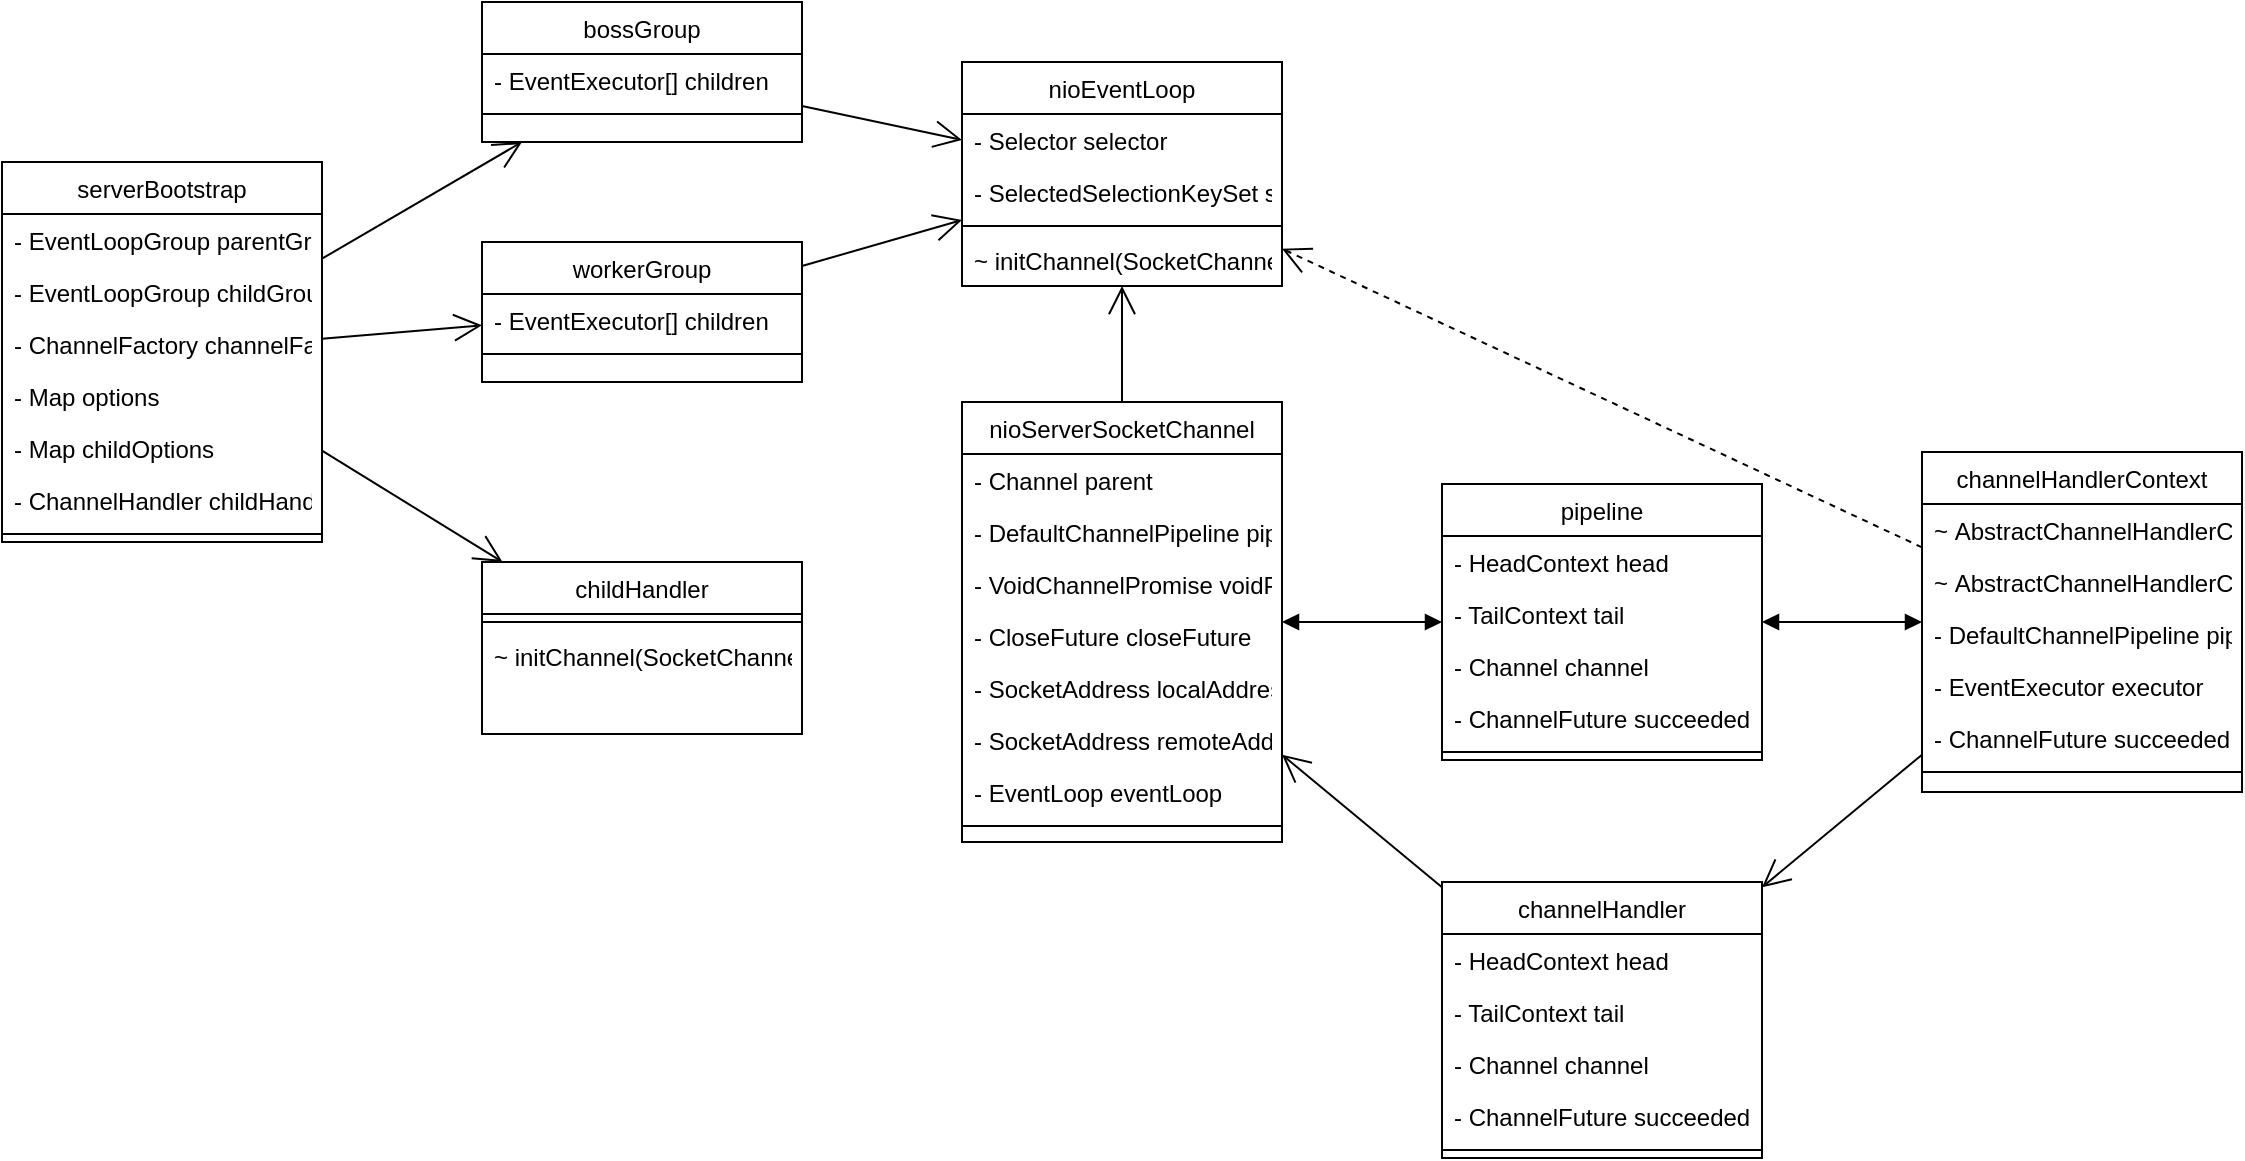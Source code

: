 <mxfile version="12.6.5" type="device"><diagram id="C5RBs43oDa-KdzZeNtuy" name="Page-1"><mxGraphModel dx="1038" dy="607" grid="1" gridSize="10" guides="1" tooltips="1" connect="1" arrows="1" fold="1" page="1" pageScale="1" pageWidth="1169" pageHeight="827" math="0" shadow="0"><root><mxCell id="WIyWlLk6GJQsqaUBKTNV-0"/><mxCell id="WIyWlLk6GJQsqaUBKTNV-1" parent="WIyWlLk6GJQsqaUBKTNV-0"/><mxCell id="WuhjpCh2NdpSQoTR0cPV-0" value="bossGroup" style="swimlane;fontStyle=0;align=center;verticalAlign=top;childLayout=stackLayout;horizontal=1;startSize=26;horizontalStack=0;resizeParent=1;resizeLast=0;collapsible=1;marginBottom=0;rounded=0;shadow=0;strokeWidth=1;" parent="WIyWlLk6GJQsqaUBKTNV-1" vertex="1"><mxGeometry x="280" y="120" width="160" height="70" as="geometry"><mxRectangle x="340" y="380" width="170" height="26" as="alternateBounds"/></mxGeometry></mxCell><mxCell id="WuhjpCh2NdpSQoTR0cPV-1" value="- EventExecutor[] children" style="text;align=left;verticalAlign=top;spacingLeft=4;spacingRight=4;overflow=hidden;rotatable=0;points=[[0,0.5],[1,0.5]];portConstraint=eastwest;" parent="WuhjpCh2NdpSQoTR0cPV-0" vertex="1"><mxGeometry y="26" width="160" height="26" as="geometry"/></mxCell><mxCell id="WuhjpCh2NdpSQoTR0cPV-2" value="" style="line;html=1;strokeWidth=1;align=left;verticalAlign=middle;spacingTop=-1;spacingLeft=3;spacingRight=3;rotatable=0;labelPosition=right;points=[];portConstraint=eastwest;" parent="WuhjpCh2NdpSQoTR0cPV-0" vertex="1"><mxGeometry y="52" width="160" height="8" as="geometry"/></mxCell><mxCell id="WuhjpCh2NdpSQoTR0cPV-3" value="workerGroup" style="swimlane;fontStyle=0;align=center;verticalAlign=top;childLayout=stackLayout;horizontal=1;startSize=26;horizontalStack=0;resizeParent=1;resizeLast=0;collapsible=1;marginBottom=0;rounded=0;shadow=0;strokeWidth=1;" parent="WIyWlLk6GJQsqaUBKTNV-1" vertex="1"><mxGeometry x="280" y="240" width="160" height="70" as="geometry"><mxRectangle x="340" y="380" width="170" height="26" as="alternateBounds"/></mxGeometry></mxCell><mxCell id="WuhjpCh2NdpSQoTR0cPV-4" value="- EventExecutor[] children" style="text;align=left;verticalAlign=top;spacingLeft=4;spacingRight=4;overflow=hidden;rotatable=0;points=[[0,0.5],[1,0.5]];portConstraint=eastwest;" parent="WuhjpCh2NdpSQoTR0cPV-3" vertex="1"><mxGeometry y="26" width="160" height="26" as="geometry"/></mxCell><mxCell id="WuhjpCh2NdpSQoTR0cPV-5" value="" style="line;html=1;strokeWidth=1;align=left;verticalAlign=middle;spacingTop=-1;spacingLeft=3;spacingRight=3;rotatable=0;labelPosition=right;points=[];portConstraint=eastwest;" parent="WuhjpCh2NdpSQoTR0cPV-3" vertex="1"><mxGeometry y="52" width="160" height="8" as="geometry"/></mxCell><mxCell id="xiopZXXK2MoIzdS3WQut-0" value="pipeline" style="swimlane;fontStyle=0;align=center;verticalAlign=top;childLayout=stackLayout;horizontal=1;startSize=26;horizontalStack=0;resizeParent=1;resizeLast=0;collapsible=1;marginBottom=0;rounded=0;shadow=0;strokeWidth=1;" parent="WIyWlLk6GJQsqaUBKTNV-1" vertex="1"><mxGeometry x="760" y="361" width="160" height="138" as="geometry"><mxRectangle x="340" y="380" width="170" height="26" as="alternateBounds"/></mxGeometry></mxCell><mxCell id="xiopZXXK2MoIzdS3WQut-1" value="- HeadContext head" style="text;align=left;verticalAlign=top;spacingLeft=4;spacingRight=4;overflow=hidden;rotatable=0;points=[[0,0.5],[1,0.5]];portConstraint=eastwest;" parent="xiopZXXK2MoIzdS3WQut-0" vertex="1"><mxGeometry y="26" width="160" height="26" as="geometry"/></mxCell><mxCell id="xiopZXXK2MoIzdS3WQut-3" value="- TailContext tail" style="text;align=left;verticalAlign=top;spacingLeft=4;spacingRight=4;overflow=hidden;rotatable=0;points=[[0,0.5],[1,0.5]];portConstraint=eastwest;" parent="xiopZXXK2MoIzdS3WQut-0" vertex="1"><mxGeometry y="52" width="160" height="26" as="geometry"/></mxCell><mxCell id="xiopZXXK2MoIzdS3WQut-4" value="- Channel channel" style="text;align=left;verticalAlign=top;spacingLeft=4;spacingRight=4;overflow=hidden;rotatable=0;points=[[0,0.5],[1,0.5]];portConstraint=eastwest;" parent="xiopZXXK2MoIzdS3WQut-0" vertex="1"><mxGeometry y="78" width="160" height="26" as="geometry"/></mxCell><mxCell id="xiopZXXK2MoIzdS3WQut-5" value="- ChannelFuture succeededFuture" style="text;align=left;verticalAlign=top;spacingLeft=4;spacingRight=4;overflow=hidden;rotatable=0;points=[[0,0.5],[1,0.5]];portConstraint=eastwest;" parent="xiopZXXK2MoIzdS3WQut-0" vertex="1"><mxGeometry y="104" width="160" height="26" as="geometry"/></mxCell><mxCell id="xiopZXXK2MoIzdS3WQut-2" value="" style="line;html=1;strokeWidth=1;align=left;verticalAlign=middle;spacingTop=-1;spacingLeft=3;spacingRight=3;rotatable=0;labelPosition=right;points=[];portConstraint=eastwest;" parent="xiopZXXK2MoIzdS3WQut-0" vertex="1"><mxGeometry y="130" width="160" height="8" as="geometry"/></mxCell><mxCell id="xiopZXXK2MoIzdS3WQut-6" value="serverBootstrap" style="swimlane;fontStyle=0;align=center;verticalAlign=top;childLayout=stackLayout;horizontal=1;startSize=26;horizontalStack=0;resizeParent=1;resizeLast=0;collapsible=1;marginBottom=0;rounded=0;shadow=0;strokeWidth=1;" parent="WIyWlLk6GJQsqaUBKTNV-1" vertex="1"><mxGeometry x="40" y="200" width="160" height="190" as="geometry"><mxRectangle x="340" y="380" width="170" height="26" as="alternateBounds"/></mxGeometry></mxCell><mxCell id="xiopZXXK2MoIzdS3WQut-7" value="- EventLoopGroup parentGroup" style="text;align=left;verticalAlign=top;spacingLeft=4;spacingRight=4;overflow=hidden;rotatable=0;points=[[0,0.5],[1,0.5]];portConstraint=eastwest;" parent="xiopZXXK2MoIzdS3WQut-6" vertex="1"><mxGeometry y="26" width="160" height="26" as="geometry"/></mxCell><mxCell id="xiopZXXK2MoIzdS3WQut-10" value="- EventLoopGroup childGroup" style="text;align=left;verticalAlign=top;spacingLeft=4;spacingRight=4;overflow=hidden;rotatable=0;points=[[0,0.5],[1,0.5]];portConstraint=eastwest;" parent="xiopZXXK2MoIzdS3WQut-6" vertex="1"><mxGeometry y="52" width="160" height="26" as="geometry"/></mxCell><mxCell id="xiopZXXK2MoIzdS3WQut-11" value="- ChannelFactory channelFactory" style="text;align=left;verticalAlign=top;spacingLeft=4;spacingRight=4;overflow=hidden;rotatable=0;points=[[0,0.5],[1,0.5]];portConstraint=eastwest;" parent="xiopZXXK2MoIzdS3WQut-6" vertex="1"><mxGeometry y="78" width="160" height="26" as="geometry"/></mxCell><mxCell id="xiopZXXK2MoIzdS3WQut-12" value="- Map options" style="text;align=left;verticalAlign=top;spacingLeft=4;spacingRight=4;overflow=hidden;rotatable=0;points=[[0,0.5],[1,0.5]];portConstraint=eastwest;" parent="xiopZXXK2MoIzdS3WQut-6" vertex="1"><mxGeometry y="104" width="160" height="26" as="geometry"/></mxCell><mxCell id="xiopZXXK2MoIzdS3WQut-9" value="- Map childOptions" style="text;align=left;verticalAlign=top;spacingLeft=4;spacingRight=4;overflow=hidden;rotatable=0;points=[[0,0.5],[1,0.5]];portConstraint=eastwest;" parent="xiopZXXK2MoIzdS3WQut-6" vertex="1"><mxGeometry y="130" width="160" height="26" as="geometry"/></mxCell><mxCell id="xiopZXXK2MoIzdS3WQut-13" value="- ChannelHandler childHandler" style="text;align=left;verticalAlign=top;spacingLeft=4;spacingRight=4;overflow=hidden;rotatable=0;points=[[0,0.5],[1,0.5]];portConstraint=eastwest;" parent="xiopZXXK2MoIzdS3WQut-6" vertex="1"><mxGeometry y="156" width="160" height="26" as="geometry"/></mxCell><mxCell id="xiopZXXK2MoIzdS3WQut-8" value="" style="line;html=1;strokeWidth=1;align=left;verticalAlign=middle;spacingTop=-1;spacingLeft=3;spacingRight=3;rotatable=0;labelPosition=right;points=[];portConstraint=eastwest;" parent="xiopZXXK2MoIzdS3WQut-6" vertex="1"><mxGeometry y="182" width="160" height="8" as="geometry"/></mxCell><mxCell id="xiopZXXK2MoIzdS3WQut-20" value="childHandler" style="swimlane;fontStyle=0;align=center;verticalAlign=top;childLayout=stackLayout;horizontal=1;startSize=26;horizontalStack=0;resizeParent=1;resizeLast=0;collapsible=1;marginBottom=0;rounded=0;shadow=0;strokeWidth=1;" parent="WIyWlLk6GJQsqaUBKTNV-1" vertex="1"><mxGeometry x="280" y="400" width="160" height="86" as="geometry"><mxRectangle x="340" y="380" width="170" height="26" as="alternateBounds"/></mxGeometry></mxCell><mxCell id="xiopZXXK2MoIzdS3WQut-22" value="" style="line;html=1;strokeWidth=1;align=left;verticalAlign=middle;spacingTop=-1;spacingLeft=3;spacingRight=3;rotatable=0;labelPosition=right;points=[];portConstraint=eastwest;" parent="xiopZXXK2MoIzdS3WQut-20" vertex="1"><mxGeometry y="26" width="160" height="8" as="geometry"/></mxCell><mxCell id="xiopZXXK2MoIzdS3WQut-23" value="~ initChannel(SocketChannel ch)" style="text;align=left;verticalAlign=top;spacingLeft=4;spacingRight=4;overflow=hidden;rotatable=0;points=[[0,0.5],[1,0.5]];portConstraint=eastwest;" parent="xiopZXXK2MoIzdS3WQut-20" vertex="1"><mxGeometry y="34" width="160" height="26" as="geometry"/></mxCell><mxCell id="xiopZXXK2MoIzdS3WQut-29" value="" style="endArrow=open;endFill=1;endSize=12;html=1;" parent="WIyWlLk6GJQsqaUBKTNV-1" source="xiopZXXK2MoIzdS3WQut-6" target="WuhjpCh2NdpSQoTR0cPV-0" edge="1"><mxGeometry width="160" relative="1" as="geometry"><mxPoint x="120" y="360" as="sourcePoint"/><mxPoint x="280" y="360" as="targetPoint"/></mxGeometry></mxCell><mxCell id="xiopZXXK2MoIzdS3WQut-31" value="" style="endArrow=open;endFill=1;endSize=12;html=1;" parent="WIyWlLk6GJQsqaUBKTNV-1" source="xiopZXXK2MoIzdS3WQut-6" target="WuhjpCh2NdpSQoTR0cPV-3" edge="1"><mxGeometry width="160" relative="1" as="geometry"><mxPoint x="290" y="165" as="sourcePoint"/><mxPoint x="370" y="145" as="targetPoint"/></mxGeometry></mxCell><mxCell id="xiopZXXK2MoIzdS3WQut-32" value="" style="endArrow=open;endFill=1;endSize=12;html=1;" parent="WIyWlLk6GJQsqaUBKTNV-1" source="xiopZXXK2MoIzdS3WQut-6" target="xiopZXXK2MoIzdS3WQut-20" edge="1"><mxGeometry width="160" relative="1" as="geometry"><mxPoint x="300" y="175" as="sourcePoint"/><mxPoint x="380" y="155" as="targetPoint"/></mxGeometry></mxCell><mxCell id="xiopZXXK2MoIzdS3WQut-36" value="nioServerSocketChannel" style="swimlane;fontStyle=0;align=center;verticalAlign=top;childLayout=stackLayout;horizontal=1;startSize=26;horizontalStack=0;resizeParent=1;resizeLast=0;collapsible=1;marginBottom=0;rounded=0;shadow=0;strokeWidth=1;" parent="WIyWlLk6GJQsqaUBKTNV-1" vertex="1"><mxGeometry x="520" y="320" width="160" height="220" as="geometry"><mxRectangle x="340" y="380" width="170" height="26" as="alternateBounds"/></mxGeometry></mxCell><mxCell id="xiopZXXK2MoIzdS3WQut-37" value="- Channel parent" style="text;align=left;verticalAlign=top;spacingLeft=4;spacingRight=4;overflow=hidden;rotatable=0;points=[[0,0.5],[1,0.5]];portConstraint=eastwest;" parent="xiopZXXK2MoIzdS3WQut-36" vertex="1"><mxGeometry y="26" width="160" height="26" as="geometry"/></mxCell><mxCell id="xiopZXXK2MoIzdS3WQut-39" value="- DefaultChannelPipeline pipeline" style="text;align=left;verticalAlign=top;spacingLeft=4;spacingRight=4;overflow=hidden;rotatable=0;points=[[0,0.5],[1,0.5]];portConstraint=eastwest;labelBackgroundColor=none;" parent="xiopZXXK2MoIzdS3WQut-36" vertex="1"><mxGeometry y="52" width="160" height="26" as="geometry"/></mxCell><mxCell id="xiopZXXK2MoIzdS3WQut-40" value="- VoidChannelPromise voidPromise" style="text;align=left;verticalAlign=top;spacingLeft=4;spacingRight=4;overflow=hidden;rotatable=0;points=[[0,0.5],[1,0.5]];portConstraint=eastwest;" parent="xiopZXXK2MoIzdS3WQut-36" vertex="1"><mxGeometry y="78" width="160" height="26" as="geometry"/></mxCell><mxCell id="xiopZXXK2MoIzdS3WQut-41" value="- CloseFuture closeFuture" style="text;align=left;verticalAlign=top;spacingLeft=4;spacingRight=4;overflow=hidden;rotatable=0;points=[[0,0.5],[1,0.5]];portConstraint=eastwest;" parent="xiopZXXK2MoIzdS3WQut-36" vertex="1"><mxGeometry y="104" width="160" height="26" as="geometry"/></mxCell><mxCell id="xiopZXXK2MoIzdS3WQut-42" value="- SocketAddress localAddress" style="text;align=left;verticalAlign=top;spacingLeft=4;spacingRight=4;overflow=hidden;rotatable=0;points=[[0,0.5],[1,0.5]];portConstraint=eastwest;" parent="xiopZXXK2MoIzdS3WQut-36" vertex="1"><mxGeometry y="130" width="160" height="26" as="geometry"/></mxCell><mxCell id="xiopZXXK2MoIzdS3WQut-43" value="- SocketAddress remoteAddress" style="text;align=left;verticalAlign=top;spacingLeft=4;spacingRight=4;overflow=hidden;rotatable=0;points=[[0,0.5],[1,0.5]];portConstraint=eastwest;" parent="xiopZXXK2MoIzdS3WQut-36" vertex="1"><mxGeometry y="156" width="160" height="26" as="geometry"/></mxCell><mxCell id="xiopZXXK2MoIzdS3WQut-44" value="- EventLoop eventLoop" style="text;align=left;verticalAlign=top;spacingLeft=4;spacingRight=4;overflow=hidden;rotatable=0;points=[[0,0.5],[1,0.5]];portConstraint=eastwest;labelBackgroundColor=none;" parent="xiopZXXK2MoIzdS3WQut-36" vertex="1"><mxGeometry y="182" width="160" height="26" as="geometry"/></mxCell><mxCell id="xiopZXXK2MoIzdS3WQut-45" value="" style="line;html=1;strokeWidth=1;align=left;verticalAlign=middle;spacingTop=-1;spacingLeft=3;spacingRight=3;rotatable=0;labelPosition=right;points=[];portConstraint=eastwest;" parent="xiopZXXK2MoIzdS3WQut-36" vertex="1"><mxGeometry y="208" width="160" height="8" as="geometry"/></mxCell><mxCell id="xiopZXXK2MoIzdS3WQut-51" value="" style="endArrow=block;startArrow=block;endFill=1;startFill=1;html=1;" parent="WIyWlLk6GJQsqaUBKTNV-1" source="xiopZXXK2MoIzdS3WQut-36" target="xiopZXXK2MoIzdS3WQut-0" edge="1"><mxGeometry width="160" relative="1" as="geometry"><mxPoint x="1180" y="580" as="sourcePoint"/><mxPoint x="1340" y="580" as="targetPoint"/></mxGeometry></mxCell><mxCell id="xiopZXXK2MoIzdS3WQut-52" value="channelHandlerContext" style="swimlane;fontStyle=0;align=center;verticalAlign=top;childLayout=stackLayout;horizontal=1;startSize=26;horizontalStack=0;resizeParent=1;resizeLast=0;collapsible=1;marginBottom=0;rounded=0;shadow=0;strokeWidth=1;" parent="WIyWlLk6GJQsqaUBKTNV-1" vertex="1"><mxGeometry x="1000" y="345" width="160" height="170" as="geometry"><mxRectangle x="340" y="380" width="170" height="26" as="alternateBounds"/></mxGeometry></mxCell><mxCell id="xiopZXXK2MoIzdS3WQut-53" value="~ AbstractChannelHandlerContext next" style="text;align=left;verticalAlign=top;spacingLeft=4;spacingRight=4;overflow=hidden;rotatable=0;points=[[0,0.5],[1,0.5]];portConstraint=eastwest;" parent="xiopZXXK2MoIzdS3WQut-52" vertex="1"><mxGeometry y="26" width="160" height="26" as="geometry"/></mxCell><mxCell id="xiopZXXK2MoIzdS3WQut-54" value="~ AbstractChannelHandlerContext prev" style="text;align=left;verticalAlign=top;spacingLeft=4;spacingRight=4;overflow=hidden;rotatable=0;points=[[0,0.5],[1,0.5]];portConstraint=eastwest;" parent="xiopZXXK2MoIzdS3WQut-52" vertex="1"><mxGeometry y="52" width="160" height="26" as="geometry"/></mxCell><mxCell id="xiopZXXK2MoIzdS3WQut-55" value="- DefaultChannelPipeline pipeline" style="text;align=left;verticalAlign=top;spacingLeft=4;spacingRight=4;overflow=hidden;rotatable=0;points=[[0,0.5],[1,0.5]];portConstraint=eastwest;labelBackgroundColor=none;" parent="xiopZXXK2MoIzdS3WQut-52" vertex="1"><mxGeometry y="78" width="160" height="26" as="geometry"/></mxCell><mxCell id="xiopZXXK2MoIzdS3WQut-56" value="- EventExecutor executor" style="text;align=left;verticalAlign=top;spacingLeft=4;spacingRight=4;overflow=hidden;rotatable=0;points=[[0,0.5],[1,0.5]];portConstraint=eastwest;" parent="xiopZXXK2MoIzdS3WQut-52" vertex="1"><mxGeometry y="104" width="160" height="26" as="geometry"/></mxCell><mxCell id="xiopZXXK2MoIzdS3WQut-57" value="- ChannelFuture succeededFuture" style="text;align=left;verticalAlign=top;spacingLeft=4;spacingRight=4;overflow=hidden;rotatable=0;points=[[0,0.5],[1,0.5]];portConstraint=eastwest;" parent="xiopZXXK2MoIzdS3WQut-52" vertex="1"><mxGeometry y="130" width="160" height="26" as="geometry"/></mxCell><mxCell id="xiopZXXK2MoIzdS3WQut-59" value="" style="line;html=1;strokeWidth=1;align=left;verticalAlign=middle;spacingTop=-1;spacingLeft=3;spacingRight=3;rotatable=0;labelPosition=right;points=[];portConstraint=eastwest;" parent="xiopZXXK2MoIzdS3WQut-52" vertex="1"><mxGeometry y="156" width="160" height="8" as="geometry"/></mxCell><mxCell id="xiopZXXK2MoIzdS3WQut-71" value="channelHandler" style="swimlane;fontStyle=0;align=center;verticalAlign=top;childLayout=stackLayout;horizontal=1;startSize=26;horizontalStack=0;resizeParent=1;resizeLast=0;collapsible=1;marginBottom=0;rounded=0;shadow=0;strokeWidth=1;" parent="WIyWlLk6GJQsqaUBKTNV-1" vertex="1"><mxGeometry x="760" y="560" width="160" height="138" as="geometry"><mxRectangle x="340" y="380" width="170" height="26" as="alternateBounds"/></mxGeometry></mxCell><mxCell id="xiopZXXK2MoIzdS3WQut-72" value="- HeadContext head" style="text;align=left;verticalAlign=top;spacingLeft=4;spacingRight=4;overflow=hidden;rotatable=0;points=[[0,0.5],[1,0.5]];portConstraint=eastwest;" parent="xiopZXXK2MoIzdS3WQut-71" vertex="1"><mxGeometry y="26" width="160" height="26" as="geometry"/></mxCell><mxCell id="xiopZXXK2MoIzdS3WQut-73" value="- TailContext tail" style="text;align=left;verticalAlign=top;spacingLeft=4;spacingRight=4;overflow=hidden;rotatable=0;points=[[0,0.5],[1,0.5]];portConstraint=eastwest;" parent="xiopZXXK2MoIzdS3WQut-71" vertex="1"><mxGeometry y="52" width="160" height="26" as="geometry"/></mxCell><mxCell id="xiopZXXK2MoIzdS3WQut-74" value="- Channel channel" style="text;align=left;verticalAlign=top;spacingLeft=4;spacingRight=4;overflow=hidden;rotatable=0;points=[[0,0.5],[1,0.5]];portConstraint=eastwest;" parent="xiopZXXK2MoIzdS3WQut-71" vertex="1"><mxGeometry y="78" width="160" height="26" as="geometry"/></mxCell><mxCell id="xiopZXXK2MoIzdS3WQut-75" value="- ChannelFuture succeededFuture" style="text;align=left;verticalAlign=top;spacingLeft=4;spacingRight=4;overflow=hidden;rotatable=0;points=[[0,0.5],[1,0.5]];portConstraint=eastwest;" parent="xiopZXXK2MoIzdS3WQut-71" vertex="1"><mxGeometry y="104" width="160" height="26" as="geometry"/></mxCell><mxCell id="xiopZXXK2MoIzdS3WQut-76" value="" style="line;html=1;strokeWidth=1;align=left;verticalAlign=middle;spacingTop=-1;spacingLeft=3;spacingRight=3;rotatable=0;labelPosition=right;points=[];portConstraint=eastwest;" parent="xiopZXXK2MoIzdS3WQut-71" vertex="1"><mxGeometry y="130" width="160" height="8" as="geometry"/></mxCell><mxCell id="xiopZXXK2MoIzdS3WQut-78" value="" style="endArrow=open;endFill=1;endSize=12;html=1;" parent="WIyWlLk6GJQsqaUBKTNV-1" source="xiopZXXK2MoIzdS3WQut-52" target="xiopZXXK2MoIzdS3WQut-71" edge="1"><mxGeometry width="160" relative="1" as="geometry"><mxPoint x="1370" y="449.667" as="sourcePoint"/><mxPoint x="1290" y="444.333" as="targetPoint"/></mxGeometry></mxCell><mxCell id="xiopZXXK2MoIzdS3WQut-79" value="" style="endArrow=block;startArrow=block;endFill=1;startFill=1;html=1;" parent="WIyWlLk6GJQsqaUBKTNV-1" source="xiopZXXK2MoIzdS3WQut-0" target="xiopZXXK2MoIzdS3WQut-52" edge="1"><mxGeometry width="160" relative="1" as="geometry"><mxPoint x="1050" y="493" as="sourcePoint"/><mxPoint x="1130" y="466" as="targetPoint"/></mxGeometry></mxCell><mxCell id="1r0KU4-QDfhNBmryxHv_-0" value="" style="endArrow=open;endFill=1;endSize=12;html=1;" parent="WIyWlLk6GJQsqaUBKTNV-1" source="xiopZXXK2MoIzdS3WQut-71" target="xiopZXXK2MoIzdS3WQut-36" edge="1"><mxGeometry width="160" relative="1" as="geometry"><mxPoint x="1450" y="605" as="sourcePoint"/><mxPoint x="1450" y="650" as="targetPoint"/></mxGeometry></mxCell><mxCell id="1r0KU4-QDfhNBmryxHv_-7" value="nioEventLoop" style="swimlane;fontStyle=0;align=center;verticalAlign=top;childLayout=stackLayout;horizontal=1;startSize=26;horizontalStack=0;resizeParent=1;resizeLast=0;collapsible=1;marginBottom=0;rounded=0;shadow=0;strokeWidth=1;" parent="WIyWlLk6GJQsqaUBKTNV-1" vertex="1"><mxGeometry x="520" y="150" width="160" height="112" as="geometry"><mxRectangle x="340" y="380" width="170" height="26" as="alternateBounds"/></mxGeometry></mxCell><mxCell id="Zosb7rQ1xy1xeirnrMrF-0" value="- Selector selector" style="text;align=left;verticalAlign=top;spacingLeft=4;spacingRight=4;overflow=hidden;rotatable=0;points=[[0,0.5],[1,0.5]];portConstraint=eastwest;" vertex="1" parent="1r0KU4-QDfhNBmryxHv_-7"><mxGeometry y="26" width="160" height="26" as="geometry"/></mxCell><mxCell id="Zosb7rQ1xy1xeirnrMrF-2" value="- SelectedSelectionKeySet selectedKeys" style="text;align=left;verticalAlign=top;spacingLeft=4;spacingRight=4;overflow=hidden;rotatable=0;points=[[0,0.5],[1,0.5]];portConstraint=eastwest;" vertex="1" parent="1r0KU4-QDfhNBmryxHv_-7"><mxGeometry y="52" width="160" height="26" as="geometry"/></mxCell><mxCell id="1r0KU4-QDfhNBmryxHv_-8" value="" style="line;html=1;strokeWidth=1;align=left;verticalAlign=middle;spacingTop=-1;spacingLeft=3;spacingRight=3;rotatable=0;labelPosition=right;points=[];portConstraint=eastwest;" parent="1r0KU4-QDfhNBmryxHv_-7" vertex="1"><mxGeometry y="78" width="160" height="8" as="geometry"/></mxCell><mxCell id="1r0KU4-QDfhNBmryxHv_-9" value="~ initChannel(SocketChannel ch)" style="text;align=left;verticalAlign=top;spacingLeft=4;spacingRight=4;overflow=hidden;rotatable=0;points=[[0,0.5],[1,0.5]];portConstraint=eastwest;" parent="1r0KU4-QDfhNBmryxHv_-7" vertex="1"><mxGeometry y="86" width="160" height="26" as="geometry"/></mxCell><mxCell id="1r0KU4-QDfhNBmryxHv_-10" value="" style="endArrow=open;endFill=1;endSize=12;html=1;" parent="WIyWlLk6GJQsqaUBKTNV-1" source="WuhjpCh2NdpSQoTR0cPV-3" target="1r0KU4-QDfhNBmryxHv_-7" edge="1"><mxGeometry width="160" relative="1" as="geometry"><mxPoint x="290" y="218.333" as="sourcePoint"/><mxPoint x="370" y="211.667" as="targetPoint"/></mxGeometry></mxCell><mxCell id="1r0KU4-QDfhNBmryxHv_-11" value="" style="endArrow=open;endFill=1;endSize=12;html=1;" parent="WIyWlLk6GJQsqaUBKTNV-1" source="WuhjpCh2NdpSQoTR0cPV-0" target="1r0KU4-QDfhNBmryxHv_-7" edge="1"><mxGeometry width="160" relative="1" as="geometry"><mxPoint x="515.625" y="240" as="sourcePoint"/><mxPoint x="610" y="290.333" as="targetPoint"/></mxGeometry></mxCell><mxCell id="1r0KU4-QDfhNBmryxHv_-12" value="" style="endArrow=open;endFill=1;endSize=12;html=1;" parent="WIyWlLk6GJQsqaUBKTNV-1" source="xiopZXXK2MoIzdS3WQut-36" target="1r0KU4-QDfhNBmryxHv_-7" edge="1"><mxGeometry width="160" relative="1" as="geometry"><mxPoint x="770" y="572.667" as="sourcePoint"/><mxPoint x="690" y="506.333" as="targetPoint"/></mxGeometry></mxCell><mxCell id="C7UR7XrV3ft3e2GDeqgG-0" value="" style="endArrow=open;endSize=12;dashed=1;html=1;" parent="WIyWlLk6GJQsqaUBKTNV-1" source="xiopZXXK2MoIzdS3WQut-52" target="1r0KU4-QDfhNBmryxHv_-7" edge="1"><mxGeometry width="160" relative="1" as="geometry"><mxPoint x="960" y="220" as="sourcePoint"/><mxPoint x="1120" y="220" as="targetPoint"/></mxGeometry></mxCell></root></mxGraphModel></diagram></mxfile>